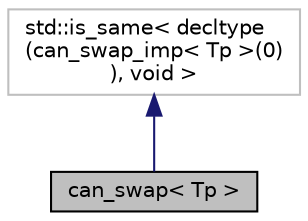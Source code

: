 digraph "can_swap&lt; Tp &gt;"
{
  edge [fontname="Helvetica",fontsize="10",labelfontname="Helvetica",labelfontsize="10"];
  node [fontname="Helvetica",fontsize="10",shape=record];
  Node2 [label="can_swap\< Tp \>",height=0.2,width=0.4,color="black", fillcolor="grey75", style="filled", fontcolor="black"];
  Node3 -> Node2 [dir="back",color="midnightblue",fontsize="10",style="solid",fontname="Helvetica"];
  Node3 [label="std::is_same\< decltype\l(can_swap_imp\< Tp \>(0)\l), void \>",height=0.2,width=0.4,color="grey75", fillcolor="white", style="filled"];
}
